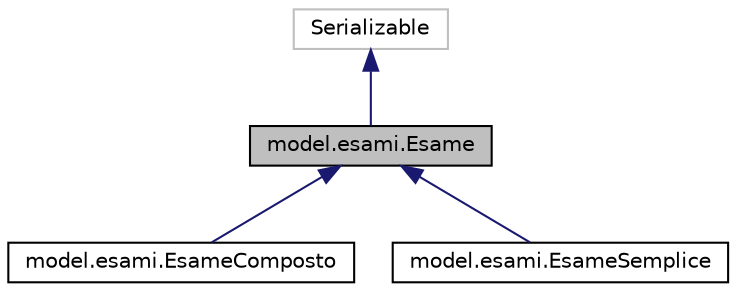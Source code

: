 digraph "model.esami.Esame"
{
 // LATEX_PDF_SIZE
  edge [fontname="Helvetica",fontsize="10",labelfontname="Helvetica",labelfontsize="10"];
  node [fontname="Helvetica",fontsize="10",shape=record];
  Node1 [label="model.esami.Esame",height=0.2,width=0.4,color="black", fillcolor="grey75", style="filled", fontcolor="black",tooltip=" "];
  Node2 -> Node1 [dir="back",color="midnightblue",fontsize="10",style="solid",fontname="Helvetica"];
  Node2 [label="Serializable",height=0.2,width=0.4,color="grey75", fillcolor="white", style="filled",tooltip=" "];
  Node1 -> Node3 [dir="back",color="midnightblue",fontsize="10",style="solid",fontname="Helvetica"];
  Node3 [label="model.esami.EsameComposto",height=0.2,width=0.4,color="black", fillcolor="white", style="filled",URL="$classmodel_1_1esami_1_1EsameComposto.html",tooltip=" "];
  Node1 -> Node4 [dir="back",color="midnightblue",fontsize="10",style="solid",fontname="Helvetica"];
  Node4 [label="model.esami.EsameSemplice",height=0.2,width=0.4,color="black", fillcolor="white", style="filled",URL="$classmodel_1_1esami_1_1EsameSemplice.html",tooltip=" "];
}
